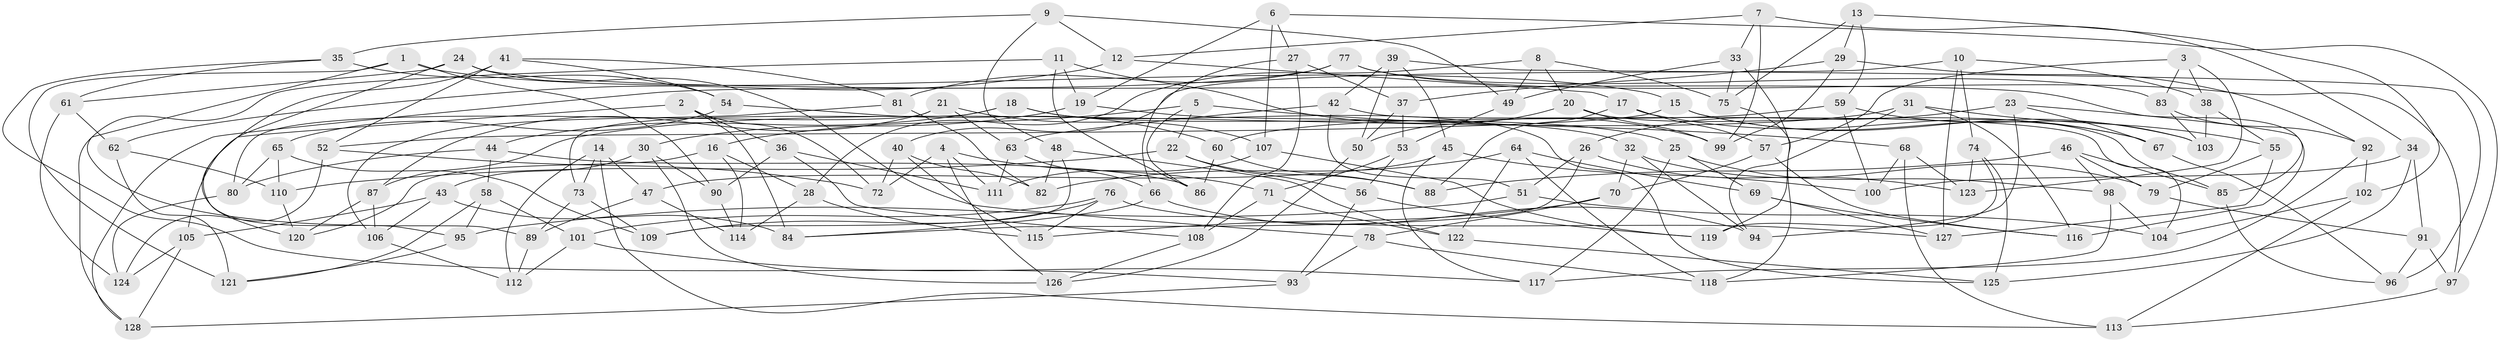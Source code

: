 // coarse degree distribution, {4: 0.2987012987012987, 6: 0.44155844155844154, 3: 0.03896103896103896, 5: 0.22077922077922077}
// Generated by graph-tools (version 1.1) at 2025/38/03/04/25 23:38:18]
// undirected, 128 vertices, 256 edges
graph export_dot {
  node [color=gray90,style=filled];
  1;
  2;
  3;
  4;
  5;
  6;
  7;
  8;
  9;
  10;
  11;
  12;
  13;
  14;
  15;
  16;
  17;
  18;
  19;
  20;
  21;
  22;
  23;
  24;
  25;
  26;
  27;
  28;
  29;
  30;
  31;
  32;
  33;
  34;
  35;
  36;
  37;
  38;
  39;
  40;
  41;
  42;
  43;
  44;
  45;
  46;
  47;
  48;
  49;
  50;
  51;
  52;
  53;
  54;
  55;
  56;
  57;
  58;
  59;
  60;
  61;
  62;
  63;
  64;
  65;
  66;
  67;
  68;
  69;
  70;
  71;
  72;
  73;
  74;
  75;
  76;
  77;
  78;
  79;
  80;
  81;
  82;
  83;
  84;
  85;
  86;
  87;
  88;
  89;
  90;
  91;
  92;
  93;
  94;
  95;
  96;
  97;
  98;
  99;
  100;
  101;
  102;
  103;
  104;
  105;
  106;
  107;
  108;
  109;
  110;
  111;
  112;
  113;
  114;
  115;
  116;
  117;
  118;
  119;
  120;
  121;
  122;
  123;
  124;
  125;
  126;
  127;
  128;
  1 -- 121;
  1 -- 15;
  1 -- 90;
  1 -- 89;
  2 -- 72;
  2 -- 36;
  2 -- 105;
  2 -- 84;
  3 -- 57;
  3 -- 123;
  3 -- 83;
  3 -- 38;
  4 -- 71;
  4 -- 126;
  4 -- 111;
  4 -- 72;
  5 -- 86;
  5 -- 22;
  5 -- 68;
  5 -- 16;
  6 -- 27;
  6 -- 97;
  6 -- 19;
  6 -- 107;
  7 -- 33;
  7 -- 34;
  7 -- 12;
  7 -- 99;
  8 -- 28;
  8 -- 20;
  8 -- 75;
  8 -- 49;
  9 -- 35;
  9 -- 48;
  9 -- 12;
  9 -- 49;
  10 -- 127;
  10 -- 74;
  10 -- 40;
  10 -- 38;
  11 -- 128;
  11 -- 99;
  11 -- 86;
  11 -- 19;
  12 -- 62;
  12 -- 17;
  13 -- 29;
  13 -- 102;
  13 -- 59;
  13 -- 75;
  14 -- 113;
  14 -- 73;
  14 -- 47;
  14 -- 112;
  15 -- 52;
  15 -- 67;
  15 -- 103;
  16 -- 114;
  16 -- 28;
  16 -- 120;
  17 -- 67;
  17 -- 57;
  17 -- 88;
  18 -- 73;
  18 -- 44;
  18 -- 125;
  18 -- 25;
  19 -- 30;
  19 -- 32;
  20 -- 99;
  20 -- 50;
  20 -- 85;
  21 -- 107;
  21 -- 80;
  21 -- 87;
  21 -- 63;
  22 -- 56;
  22 -- 110;
  22 -- 88;
  23 -- 67;
  23 -- 116;
  23 -- 94;
  23 -- 26;
  24 -- 78;
  24 -- 61;
  24 -- 95;
  24 -- 85;
  25 -- 98;
  25 -- 69;
  25 -- 117;
  26 -- 84;
  26 -- 51;
  26 -- 123;
  27 -- 37;
  27 -- 66;
  27 -- 108;
  28 -- 114;
  28 -- 115;
  29 -- 37;
  29 -- 92;
  29 -- 99;
  30 -- 43;
  30 -- 90;
  30 -- 126;
  31 -- 87;
  31 -- 116;
  31 -- 55;
  31 -- 94;
  32 -- 79;
  32 -- 94;
  32 -- 70;
  33 -- 49;
  33 -- 119;
  33 -- 75;
  34 -- 91;
  34 -- 125;
  34 -- 100;
  35 -- 54;
  35 -- 93;
  35 -- 61;
  36 -- 111;
  36 -- 108;
  36 -- 90;
  37 -- 53;
  37 -- 50;
  38 -- 103;
  38 -- 55;
  39 -- 96;
  39 -- 45;
  39 -- 50;
  39 -- 42;
  40 -- 82;
  40 -- 115;
  40 -- 72;
  41 -- 120;
  41 -- 52;
  41 -- 54;
  41 -- 81;
  42 -- 63;
  42 -- 104;
  42 -- 51;
  43 -- 105;
  43 -- 84;
  43 -- 106;
  44 -- 86;
  44 -- 58;
  44 -- 80;
  45 -- 100;
  45 -- 117;
  45 -- 47;
  46 -- 98;
  46 -- 85;
  46 -- 88;
  46 -- 79;
  47 -- 89;
  47 -- 114;
  48 -- 82;
  48 -- 109;
  48 -- 122;
  49 -- 53;
  50 -- 126;
  51 -- 104;
  51 -- 95;
  52 -- 124;
  52 -- 72;
  53 -- 56;
  53 -- 71;
  54 -- 65;
  54 -- 60;
  55 -- 79;
  55 -- 127;
  56 -- 119;
  56 -- 93;
  57 -- 70;
  57 -- 116;
  58 -- 121;
  58 -- 95;
  58 -- 101;
  59 -- 100;
  59 -- 60;
  59 -- 103;
  60 -- 86;
  60 -- 88;
  61 -- 62;
  61 -- 124;
  62 -- 110;
  62 -- 121;
  63 -- 66;
  63 -- 111;
  64 -- 69;
  64 -- 118;
  64 -- 122;
  64 -- 82;
  65 -- 109;
  65 -- 80;
  65 -- 110;
  66 -- 94;
  66 -- 84;
  67 -- 96;
  68 -- 100;
  68 -- 123;
  68 -- 113;
  69 -- 127;
  69 -- 116;
  70 -- 78;
  70 -- 115;
  71 -- 122;
  71 -- 108;
  73 -- 89;
  73 -- 109;
  74 -- 125;
  74 -- 119;
  74 -- 123;
  75 -- 118;
  76 -- 127;
  76 -- 115;
  76 -- 101;
  76 -- 109;
  77 -- 83;
  77 -- 97;
  77 -- 81;
  77 -- 128;
  78 -- 118;
  78 -- 93;
  79 -- 91;
  80 -- 124;
  81 -- 82;
  81 -- 106;
  83 -- 103;
  83 -- 92;
  85 -- 96;
  87 -- 106;
  87 -- 120;
  89 -- 112;
  90 -- 114;
  91 -- 97;
  91 -- 96;
  92 -- 102;
  92 -- 117;
  93 -- 128;
  95 -- 121;
  97 -- 113;
  98 -- 104;
  98 -- 118;
  101 -- 117;
  101 -- 112;
  102 -- 113;
  102 -- 104;
  105 -- 124;
  105 -- 128;
  106 -- 112;
  107 -- 119;
  107 -- 111;
  108 -- 126;
  110 -- 120;
  122 -- 125;
}
